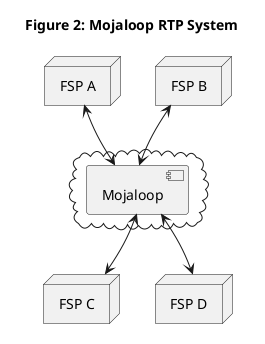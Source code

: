 @startuml Figure 1

<style>

root {
  Margin 0 10 10 10
}

title {
  Margin 10 10 10 10
}

</style>

skinparam shadowing false

title Figure 2: Mojaloop RTP System

node "FSP A" as fspa
node "FSP B" as fspb
node "FSP C" as fspc 
node "FSP D" as fspd 
cloud {
  [Mojaloop]
}

Mojaloop -[hidden]up- fspb
Mojaloop -[hidden]up- fspa

Mojaloop -[hidden]down- fspc
Mojaloop -[hidden]down- fspd

fspa <-> Mojaloop
fspb <-> Mojaloop
fspc <-> Mojaloop 
fspd <-> Mojaloop

@enduml
